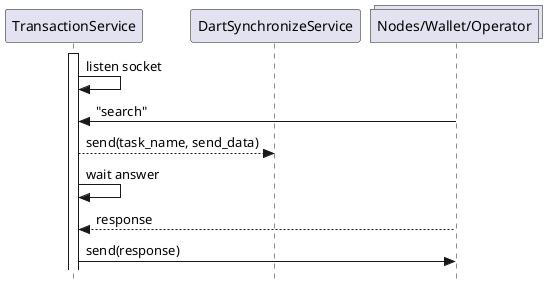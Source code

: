 @startuml Transaction service search diagram

skinparam Style strictuml

participant TransactionService
participant DartSynchronizeService
collections "Nodes/Wallet/Operator" as Connection

activate TransactionService
TransactionService -> TransactionService : listen socket
Connection -> TransactionService : "search"
TransactionService --> DartSynchronizeService : send(task_name, send_data)
TransactionService -> TransactionService : wait answer
Connection --> TransactionService : response
TransactionService -> Connection   : send(response)

@enduml